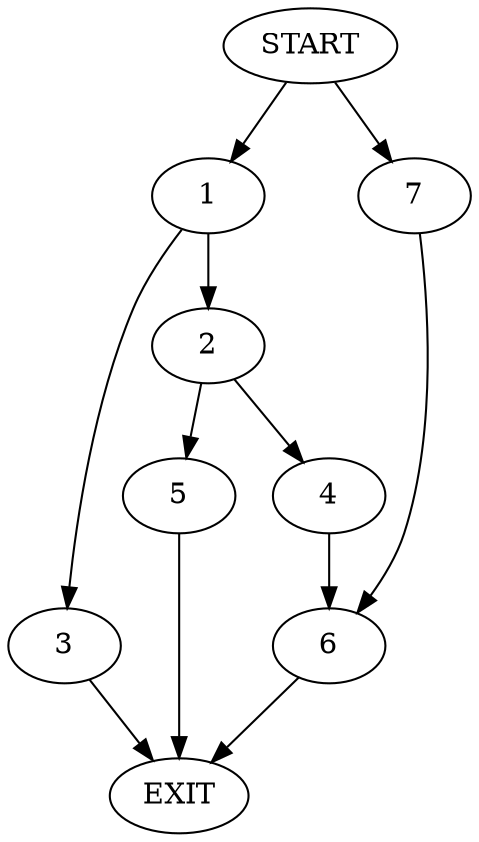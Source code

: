 digraph {
0 [label="START"]
8 [label="EXIT"]
0 -> 1
1 -> 2
1 -> 3
2 -> 4
2 -> 5
3 -> 8
4 -> 6
5 -> 8
6 -> 8
0 -> 7
7 -> 6
}
